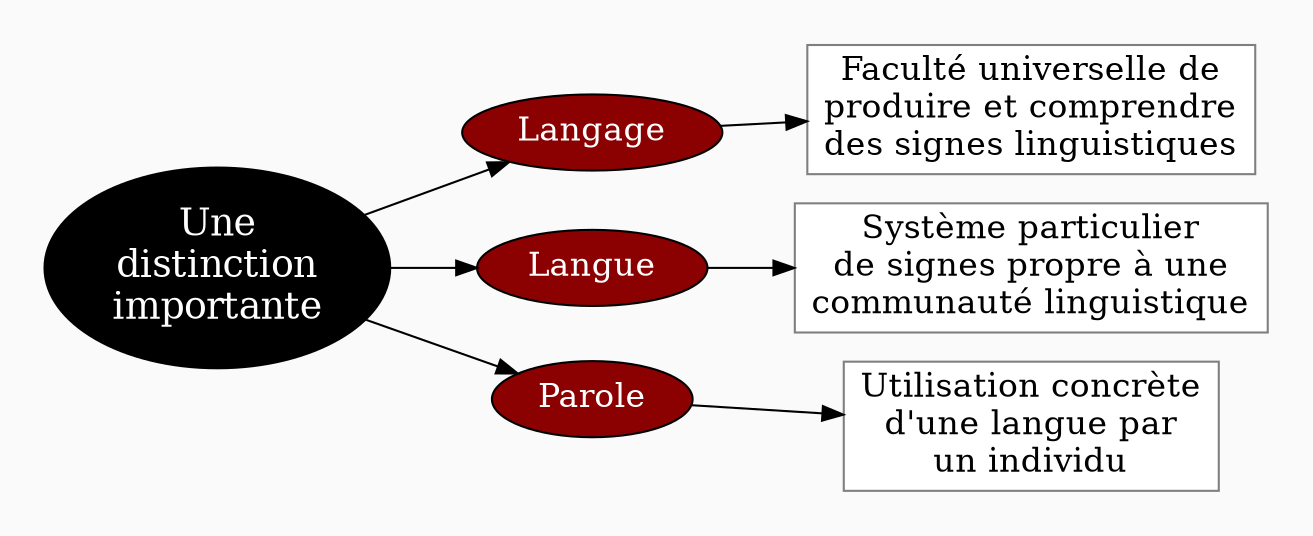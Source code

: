 digraph G {
// Template : diagram
// Usage : cours sur la philosophie du langage
rankdir=LR
splines=curves
bgcolor=grey98
pad=0.3
style=filled
edge[minlen=4]
ranksep=0.1
nodesep=0.2 // valeur à changer ?

// NIVEAU 1
node[style=filled; fillcolor=12 ; fontcolor=white ; fontsize=18]
// a1[label=""]

a1[label="Une
distinction
importante"]

// NIVEAU 2
node[style=filled;fillcolor=red4;fontcolor=white; fontsize=16]
// b1[label=""]

a1->{
b1[label="Langage"]
b2[label="Langue"]
b3[label="Parole"]
}

// NIVEAU 3 (sans intermédiaire)
node [shape=box; style="filled";fillcolor=white;fontcolor=black;color=grey50]
// c1[label=""]

b1->c1
b2->c2
b3->c3

c1[label="Faculté universelle de
produire et comprendre
des signes linguistiques"]
c2[label="Système particulier
de signes propre à une
communauté linguistique"]
c3[label="Utilisation concrète
d'une langue par
un individu"]


// INTERMEDIAIRE AVANT NIVEAU 3
node[style=filled;fillcolor=grey78;shape=oval]
// [arrowhead=none]
// bc1[label=""]

// NIVEAU 3 (avec intermédiaire)
node[style="filled";fillcolor=white;shape=box;color=grey50]

// c1[label=""]



// NIVEAU 4
node[style="filled, rounded";fillcolor=white;shape=box;color=grey50]

// d1[label=""]



// ETIQUETTES EN ROUGE
node[shape="plaintext";fontcolor=firebrick3;fillcolor=grey98]

// e1[label=< <B>= Titre</B><BR /><BR />Contenu<BR /> >]
// ->e1[minlen=1;style="invis"]


}


